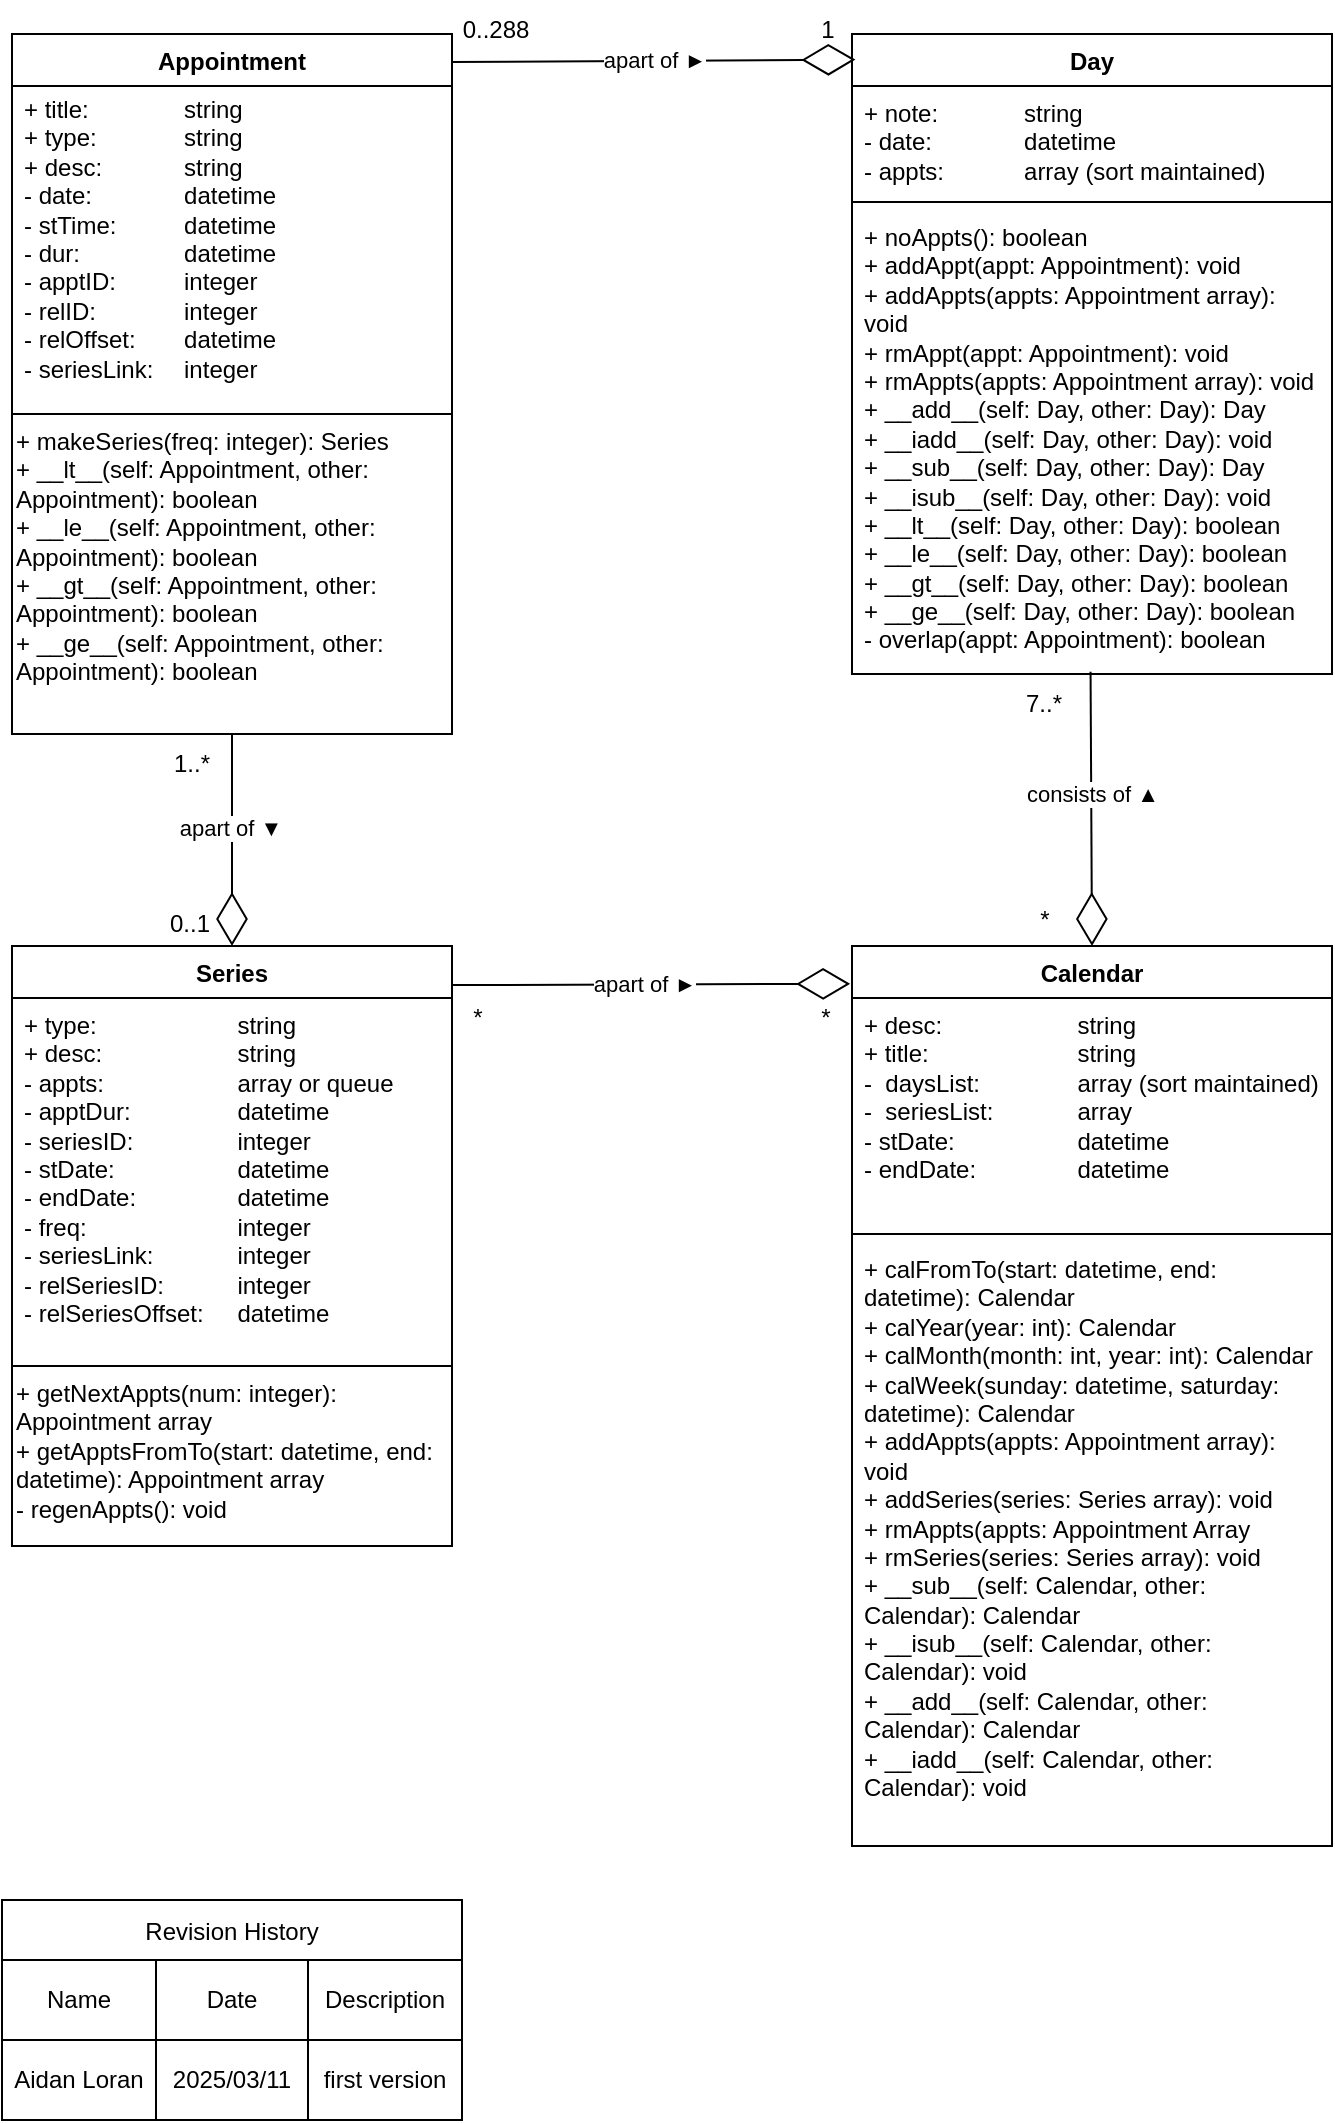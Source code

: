 <mxfile version="26.0.16">
  <diagram id="C5RBs43oDa-KdzZeNtuy" name="Page-1">
    <mxGraphModel dx="1615" dy="955" grid="1" gridSize="10" guides="1" tooltips="1" connect="1" arrows="1" fold="1" page="1" pageScale="1" pageWidth="827" pageHeight="1169" math="0" shadow="0">
      <root>
        <mxCell id="WIyWlLk6GJQsqaUBKTNV-0" />
        <mxCell id="WIyWlLk6GJQsqaUBKTNV-1" parent="WIyWlLk6GJQsqaUBKTNV-0" />
        <mxCell id="hazGoutIB72WtJDgxhAB-0" value="Calendar" style="swimlane;fontStyle=1;align=center;verticalAlign=top;childLayout=stackLayout;horizontal=1;startSize=26;horizontalStack=0;resizeParent=1;resizeParentMax=0;resizeLast=0;collapsible=1;marginBottom=0;whiteSpace=wrap;html=1;" parent="WIyWlLk6GJQsqaUBKTNV-1" vertex="1">
          <mxGeometry x="504" y="513" width="240" height="450" as="geometry" />
        </mxCell>
        <mxCell id="hazGoutIB72WtJDgxhAB-1" value="&lt;div&gt;&lt;div&gt;&lt;span style=&quot;background-color: transparent; color: light-dark(rgb(0, 0, 0), rgb(255, 255, 255));&quot;&gt;+ desc:&amp;nbsp;&lt;/span&gt;&lt;span style=&quot;background-color: transparent; color: light-dark(rgb(0, 0, 0), rgb(255, 255, 255)); white-space: pre;&quot;&gt;&#x9;&lt;/span&gt;&lt;span style=&quot;background-color: transparent; color: light-dark(rgb(0, 0, 0), rgb(255, 255, 255)); white-space: pre;&quot;&gt;&#x9;&lt;/span&gt;&lt;span style=&quot;background-color: transparent; color: light-dark(rgb(0, 0, 0), rgb(255, 255, 255)); white-space: pre;&quot;&gt;&#x9;&lt;/span&gt;&lt;span style=&quot;background-color: transparent; color: light-dark(rgb(0, 0, 0), rgb(255, 255, 255));&quot;&gt;string&lt;/span&gt;&lt;/div&gt;&lt;div&gt;&lt;span style=&quot;background-color: transparent; color: light-dark(rgb(0, 0, 0), rgb(255, 255, 255));&quot;&gt;+ title:&amp;nbsp;&lt;span style=&quot;white-space: pre;&quot;&gt;&#x9;&lt;/span&gt;&lt;span style=&quot;white-space: pre;&quot;&gt;&#x9;&lt;/span&gt;&lt;span style=&quot;white-space: pre;&quot;&gt;&#x9;&lt;/span&gt;string&lt;/span&gt;&lt;/div&gt;&lt;/div&gt;&lt;div&gt;&lt;span style=&quot;background-color: transparent; color: light-dark(rgb(0, 0, 0), rgb(255, 255, 255));&quot;&gt;-&amp;nbsp; daysList:&amp;nbsp;&lt;span style=&quot;white-space: pre;&quot;&gt;&#x9;&lt;/span&gt;&lt;span style=&quot;white-space: pre;&quot;&gt;&#x9;&lt;/span&gt;array (sort maintained)&lt;/span&gt;&lt;/div&gt;&lt;div&gt;-&amp;nbsp; seriesList:&lt;span style=&quot;white-space: pre;&quot;&gt;&#x9;&lt;span style=&quot;white-space: pre;&quot;&gt;&#x9;&lt;/span&gt;array&lt;/span&gt;&lt;/div&gt;&lt;div&gt;&lt;span style=&quot;background-color: transparent; color: light-dark(rgb(0, 0, 0), rgb(255, 255, 255));&quot;&gt;- stDate:&amp;nbsp;&lt;span style=&quot;white-space: pre;&quot;&gt;&#x9;&lt;/span&gt;&lt;span style=&quot;white-space: pre;&quot;&gt;&#x9;&lt;span style=&quot;white-space: pre;&quot;&gt;&#x9;&lt;/span&gt;&lt;/span&gt;datetime&lt;/span&gt;&lt;/div&gt;&lt;div&gt;&lt;span style=&quot;background-color: transparent; color: light-dark(rgb(0, 0, 0), rgb(255, 255, 255));&quot;&gt;- endDate:&amp;nbsp;&lt;span style=&quot;white-space: pre;&quot;&gt;&#x9;&lt;/span&gt;&lt;span style=&quot;white-space: pre;&quot;&gt;&#x9;&lt;/span&gt;datetime&lt;/span&gt;&lt;/div&gt;" style="text;strokeColor=none;fillColor=none;align=left;verticalAlign=top;spacingLeft=4;spacingRight=4;overflow=hidden;rotatable=0;points=[[0,0.5],[1,0.5]];portConstraint=eastwest;whiteSpace=wrap;html=1;" parent="hazGoutIB72WtJDgxhAB-0" vertex="1">
          <mxGeometry y="26" width="240" height="114" as="geometry" />
        </mxCell>
        <mxCell id="hazGoutIB72WtJDgxhAB-2" value="" style="line;strokeWidth=1;fillColor=none;align=left;verticalAlign=middle;spacingTop=-1;spacingLeft=3;spacingRight=3;rotatable=0;labelPosition=right;points=[];portConstraint=eastwest;strokeColor=inherit;" parent="hazGoutIB72WtJDgxhAB-0" vertex="1">
          <mxGeometry y="140" width="240" height="8" as="geometry" />
        </mxCell>
        <mxCell id="hazGoutIB72WtJDgxhAB-3" value="&lt;div&gt;&lt;div&gt;+ calFromTo(start: datetime, end: datetime): Calendar&lt;/div&gt;&lt;div&gt;+ calYear(year: int): Calendar&lt;/div&gt;&lt;div&gt;+ calMonth(month: int, year: int): Calendar&lt;/div&gt;&lt;div&gt;+ calWeek(sunday: datetime, saturday: datetime): Calendar&lt;/div&gt;&lt;div&gt;+ addAppts(appts: Appointment array): void&lt;/div&gt;&lt;/div&gt;&lt;div&gt;+ addSeries(series: Series array): void&lt;/div&gt;&lt;div&gt;+ rmAppts(appts: Appointment Array&lt;/div&gt;&lt;div&gt;+ rmSeries(series: Series array): void&lt;/div&gt;&lt;div&gt;+ __sub__(self: Calendar, other: Calendar): Calendar&lt;/div&gt;&lt;div&gt;+ __isub__&lt;span style=&quot;background-color: transparent; color: light-dark(rgb(0, 0, 0), rgb(255, 255, 255));&quot;&gt;(self: Calendar, other: Calendar): void&lt;/span&gt;&lt;/div&gt;&lt;div&gt;+ __add__&lt;span style=&quot;background-color: transparent; color: light-dark(rgb(0, 0, 0), rgb(255, 255, 255));&quot;&gt;(self: Calendar, other: Calendar): Calendar&lt;/span&gt;&lt;/div&gt;&lt;div&gt;+ __iadd__&lt;span style=&quot;background-color: transparent; color: light-dark(rgb(0, 0, 0), rgb(255, 255, 255));&quot;&gt;(self: Calendar, other: Calendar): void&lt;/span&gt;&lt;/div&gt;" style="text;strokeColor=none;fillColor=none;align=left;verticalAlign=top;spacingLeft=4;spacingRight=4;overflow=hidden;rotatable=0;points=[[0,0.5],[1,0.5]];portConstraint=eastwest;whiteSpace=wrap;html=1;" parent="hazGoutIB72WtJDgxhAB-0" vertex="1">
          <mxGeometry y="148" width="240" height="302" as="geometry" />
        </mxCell>
        <mxCell id="PW92P8wFEX5hScogEzOf-4" value="" style="group" parent="WIyWlLk6GJQsqaUBKTNV-1" vertex="1" connectable="0">
          <mxGeometry x="84" y="513" width="220" height="300" as="geometry" />
        </mxCell>
        <mxCell id="eQTQoJFjxL5mTAvhr5OX-4" value="Series" style="swimlane;fontStyle=1;align=center;verticalAlign=top;childLayout=stackLayout;horizontal=1;startSize=26;horizontalStack=0;resizeParent=1;resizeParentMax=0;resizeLast=0;collapsible=1;marginBottom=0;whiteSpace=wrap;html=1;movable=1;resizable=1;rotatable=1;deletable=1;editable=1;locked=0;connectable=1;" parent="PW92P8wFEX5hScogEzOf-4" vertex="1">
          <mxGeometry width="220" height="210" as="geometry" />
        </mxCell>
        <mxCell id="eQTQoJFjxL5mTAvhr5OX-5" value="&lt;div&gt;+ type:&lt;span style=&quot;white-space: pre;&quot;&gt;&#x9;&lt;/span&gt;&lt;span style=&quot;white-space: pre;&quot;&gt;&#x9;&lt;/span&gt;&lt;span style=&quot;white-space: pre;&quot;&gt;&#x9;&lt;/span&gt;string&lt;/div&gt;&lt;div&gt;+ desc:&lt;span style=&quot;white-space: pre;&quot;&gt;&#x9;&lt;/span&gt;&lt;span style=&quot;white-space: pre;&quot;&gt;&#x9;&lt;/span&gt;&lt;span style=&quot;white-space: pre;&quot;&gt;&#x9;&lt;/span&gt;string&lt;/div&gt;&lt;div&gt;- appts:&lt;span style=&quot;white-space: pre;&quot;&gt;&#x9;&lt;/span&gt;&lt;span style=&quot;white-space: pre;&quot;&gt;&#x9;&lt;span style=&quot;white-space: pre;&quot;&gt;&#x9;&lt;/span&gt;array or &lt;/span&gt;queue&amp;nbsp;&lt;/div&gt;&lt;div&gt;- apptDur:&lt;span style=&quot;white-space: pre;&quot;&gt;&#x9;&lt;/span&gt;&lt;span style=&quot;white-space: pre;&quot;&gt;&#x9;&lt;/span&gt;datetime&lt;/div&gt;&lt;div&gt;- seriesID:&amp;nbsp;&lt;span style=&quot;white-space: pre;&quot;&gt;&#x9;&lt;/span&gt;&lt;span style=&quot;white-space: pre;&quot;&gt;&#x9;&lt;/span&gt;integer&lt;/div&gt;- stDate: &lt;span style=&quot;white-space: pre;&quot;&gt;&#x9;&lt;span style=&quot;white-space: pre;&quot;&gt;&#x9;&lt;span style=&quot;white-space: pre;&quot;&gt;&#x9;&lt;/span&gt;&lt;/span&gt;&lt;/span&gt;datetime&lt;div&gt;- endDate: &lt;span style=&quot;white-space: pre;&quot;&gt;&#x9;&lt;span style=&quot;white-space: pre;&quot;&gt;&#x9;&lt;/span&gt;&lt;/span&gt;datetime&lt;/div&gt;&lt;div&gt;- freq: &lt;span style=&quot;white-space: pre;&quot;&gt;&#x9;&lt;span style=&quot;white-space: pre;&quot;&gt;&#x9;&lt;span style=&quot;white-space: pre;&quot;&gt;&#x9;&lt;/span&gt;&lt;/span&gt;&lt;/span&gt;integer&lt;/div&gt;&lt;div&gt;- seriesLink:&amp;nbsp;&lt;span style=&quot;white-space: pre;&quot;&gt;&#x9;&lt;span style=&quot;white-space: pre;&quot;&gt;&#x9;&lt;/span&gt;&lt;/span&gt;integer&lt;/div&gt;&lt;div&gt;- relSeriesID:&lt;span style=&quot;white-space: pre;&quot;&gt;&#x9;&lt;span style=&quot;white-space: pre;&quot;&gt;&#x9;&lt;/span&gt;&lt;/span&gt;integer&lt;/div&gt;&lt;div&gt;- relSeriesOffset:&lt;span style=&quot;white-space: pre;&quot;&gt;&#x9;&lt;/span&gt;datetime&lt;/div&gt;&lt;div&gt;&lt;br&gt;&lt;/div&gt;" style="text;strokeColor=none;fillColor=none;align=left;verticalAlign=top;spacingLeft=4;spacingRight=4;overflow=hidden;rotatable=0;points=[[0,0.5],[1,0.5]];portConstraint=eastwest;whiteSpace=wrap;html=1;" parent="eQTQoJFjxL5mTAvhr5OX-4" vertex="1">
          <mxGeometry y="26" width="220" height="184" as="geometry" />
        </mxCell>
        <mxCell id="PW92P8wFEX5hScogEzOf-3" value="&lt;div&gt;+ getNextAppts(num: integer): Appointment array&lt;/div&gt;&lt;div&gt;+ getApptsFromTo(start: datetime, end: datetime): Appointment array&lt;/div&gt;&lt;div&gt;- regenAppts(): void&lt;div&gt;&amp;nbsp;&lt;/div&gt;&lt;/div&gt;" style="rounded=0;whiteSpace=wrap;html=1;fillColor=none;align=left;verticalAlign=top;container=0;" parent="PW92P8wFEX5hScogEzOf-4" vertex="1">
          <mxGeometry y="210" width="220" height="90" as="geometry" />
        </mxCell>
        <mxCell id="PW92P8wFEX5hScogEzOf-15" value="Day" style="swimlane;fontStyle=1;align=center;verticalAlign=top;childLayout=stackLayout;horizontal=1;startSize=26;horizontalStack=0;resizeParent=1;resizeParentMax=0;resizeLast=0;collapsible=1;marginBottom=0;whiteSpace=wrap;html=1;" parent="WIyWlLk6GJQsqaUBKTNV-1" vertex="1">
          <mxGeometry x="504" y="57" width="240" height="320" as="geometry" />
        </mxCell>
        <mxCell id="PW92P8wFEX5hScogEzOf-16" value="&lt;div&gt;&lt;span style=&quot;background-color: transparent; color: light-dark(rgb(0, 0, 0), rgb(255, 255, 255));&quot;&gt;+ note:&lt;span style=&quot;white-space: pre;&quot;&gt;&#x9;&lt;/span&gt;&lt;span style=&quot;white-space: pre;&quot;&gt;&#x9;&lt;/span&gt;string&lt;/span&gt;&lt;/div&gt;&lt;div&gt;&lt;span style=&quot;background-color: transparent; color: light-dark(rgb(0, 0, 0), rgb(255, 255, 255));&quot;&gt;- date:&amp;nbsp;&lt;/span&gt;&lt;span style=&quot;background-color: transparent; color: light-dark(rgb(0, 0, 0), rgb(255, 255, 255)); white-space: pre;&quot;&gt;&#x9;&lt;/span&gt;&lt;span style=&quot;background-color: transparent; color: light-dark(rgb(0, 0, 0), rgb(255, 255, 255)); white-space: pre;&quot;&gt;&#x9;&lt;/span&gt;&lt;span style=&quot;background-color: transparent; color: light-dark(rgb(0, 0, 0), rgb(255, 255, 255));&quot;&gt;datetime&lt;/span&gt;&lt;/div&gt;&lt;div&gt;- appts:&amp;nbsp;&lt;span style=&quot;white-space: pre;&quot;&gt;&#x9;&lt;/span&gt;&lt;span style=&quot;white-space: pre;&quot;&gt;&#x9;&lt;/span&gt;array (sort maintained)&lt;/div&gt;" style="text;strokeColor=none;fillColor=none;align=left;verticalAlign=top;spacingLeft=4;spacingRight=4;overflow=hidden;rotatable=0;points=[[0,0.5],[1,0.5]];portConstraint=eastwest;whiteSpace=wrap;html=1;" parent="PW92P8wFEX5hScogEzOf-15" vertex="1">
          <mxGeometry y="26" width="240" height="54" as="geometry" />
        </mxCell>
        <mxCell id="PW92P8wFEX5hScogEzOf-17" value="" style="line;strokeWidth=1;fillColor=none;align=left;verticalAlign=middle;spacingTop=-1;spacingLeft=3;spacingRight=3;rotatable=0;labelPosition=right;points=[];portConstraint=eastwest;strokeColor=inherit;" parent="PW92P8wFEX5hScogEzOf-15" vertex="1">
          <mxGeometry y="80" width="240" height="8" as="geometry" />
        </mxCell>
        <mxCell id="PW92P8wFEX5hScogEzOf-18" value="+ noAppts(): boolean&lt;div&gt;&lt;span style=&quot;background-color: transparent; color: light-dark(rgb(0, 0, 0), rgb(255, 255, 255));&quot;&gt;+ addAppt(appt: Appointment): void&lt;/span&gt;&lt;/div&gt;&lt;div&gt;&lt;span style=&quot;background-color: transparent; color: light-dark(rgb(0, 0, 0), rgb(255, 255, 255));&quot;&gt;+ addAppts(appts: Appointment array): void&lt;/span&gt;&lt;/div&gt;&lt;div&gt;&lt;span style=&quot;background-color: transparent; color: light-dark(rgb(0, 0, 0), rgb(255, 255, 255));&quot;&gt;+ rmAppt(appt: Appointment): void&lt;/span&gt;&lt;/div&gt;&lt;div&gt;+ rmAppts(appts: Appointment array): void&lt;/div&gt;&lt;div&gt;+ __add__(self: Day, other: Day): Day&lt;/div&gt;&lt;div&gt;+ __iadd__&lt;span style=&quot;background-color: transparent; color: light-dark(rgb(0, 0, 0), rgb(255, 255, 255));&quot;&gt;(self: Day, other: Day): void&lt;/span&gt;&lt;/div&gt;&lt;div&gt;+ __sub__&lt;span style=&quot;background-color: transparent; color: light-dark(rgb(0, 0, 0), rgb(255, 255, 255));&quot;&gt;(self: Day, other: Day): Day&lt;/span&gt;&lt;/div&gt;&lt;div&gt;+ __isub__&lt;span style=&quot;background-color: transparent; color: light-dark(rgb(0, 0, 0), rgb(255, 255, 255));&quot;&gt;(self: Day, other: Day): void&lt;/span&gt;&lt;/div&gt;&lt;div&gt;&lt;span style=&quot;background-color: transparent; color: light-dark(rgb(0, 0, 0), rgb(255, 255, 255));&quot;&gt;+ __lt__(self: Day, other: Day): boolean&lt;/span&gt;&lt;/div&gt;&lt;div&gt;&lt;span style=&quot;background-color: transparent; color: light-dark(rgb(0, 0, 0), rgb(255, 255, 255));&quot;&gt;+ __le__&lt;/span&gt;&lt;span style=&quot;background-color: transparent; color: light-dark(rgb(0, 0, 0), rgb(255, 255, 255));&quot;&gt;(self: Day, other: Day): boolean&lt;/span&gt;&lt;/div&gt;&lt;div&gt;&lt;span style=&quot;background-color: transparent; color: light-dark(rgb(0, 0, 0), rgb(255, 255, 255));&quot;&gt;+ __gt__&lt;/span&gt;&lt;span style=&quot;background-color: transparent; color: light-dark(rgb(0, 0, 0), rgb(255, 255, 255));&quot;&gt;(self: Day, other: Day): boolean&lt;/span&gt;&lt;/div&gt;&lt;div&gt;&lt;span style=&quot;background-color: transparent; color: light-dark(rgb(0, 0, 0), rgb(255, 255, 255));&quot;&gt;+ __ge__&lt;/span&gt;&lt;span style=&quot;background-color: transparent; color: light-dark(rgb(0, 0, 0), rgb(255, 255, 255));&quot;&gt;(self: Day, other: Day): boolean&lt;/span&gt;&lt;/div&gt;&lt;div&gt;&lt;span style=&quot;background-color: transparent; color: light-dark(rgb(0, 0, 0), rgb(255, 255, 255));&quot;&gt;- overlap(appt: Appointment): boolean&lt;/span&gt;&lt;/div&gt;" style="text;strokeColor=none;fillColor=none;align=left;verticalAlign=top;spacingLeft=4;spacingRight=4;overflow=hidden;rotatable=0;points=[[0,0.5],[1,0.5]];portConstraint=eastwest;whiteSpace=wrap;html=1;" parent="PW92P8wFEX5hScogEzOf-15" vertex="1">
          <mxGeometry y="88" width="240" height="232" as="geometry" />
        </mxCell>
        <mxCell id="PW92P8wFEX5hScogEzOf-20" value="*" style="text;html=1;align=center;verticalAlign=middle;whiteSpace=wrap;rounded=0;container=0;" parent="WIyWlLk6GJQsqaUBKTNV-1" vertex="1" collapsed="1">
          <mxGeometry x="287" y="534" width="60" height="30" as="geometry">
            <mxRectangle x="315" y="418" width="60" height="30" as="alternateBounds" />
          </mxGeometry>
        </mxCell>
        <mxCell id="PW92P8wFEX5hScogEzOf-19" value="" style="endArrow=diamondThin;endFill=0;endSize=24;html=1;rounded=0;entryX=-0.004;entryY=0.042;entryDx=0;entryDy=0;entryPerimeter=0;exitX=1;exitY=0.093;exitDx=0;exitDy=0;exitPerimeter=0;" parent="WIyWlLk6GJQsqaUBKTNV-1" source="eQTQoJFjxL5mTAvhr5OX-4" target="hazGoutIB72WtJDgxhAB-0" edge="1">
          <mxGeometry width="160" relative="1" as="geometry">
            <mxPoint x="304" y="533" as="sourcePoint" />
            <mxPoint x="488" y="527" as="targetPoint" />
          </mxGeometry>
        </mxCell>
        <mxCell id="PW92P8wFEX5hScogEzOf-38" value="apart of&amp;nbsp;►" style="edgeLabel;html=1;align=center;verticalAlign=middle;resizable=0;points=[];" parent="PW92P8wFEX5hScogEzOf-19" vertex="1" connectable="0">
          <mxGeometry x="-0.036" relative="1" as="geometry">
            <mxPoint as="offset" />
          </mxGeometry>
        </mxCell>
        <mxCell id="PW92P8wFEX5hScogEzOf-22" value="*" style="text;html=1;align=center;verticalAlign=middle;whiteSpace=wrap;rounded=0;" parent="WIyWlLk6GJQsqaUBKTNV-1" vertex="1">
          <mxGeometry x="461" y="534" width="60" height="30" as="geometry" />
        </mxCell>
        <mxCell id="PW92P8wFEX5hScogEzOf-30" value="" style="endArrow=diamondThin;endFill=0;endSize=24;html=1;rounded=0;entryX=0.5;entryY=0;entryDx=0;entryDy=0;exitX=0.5;exitY=1;exitDx=0;exitDy=0;" parent="WIyWlLk6GJQsqaUBKTNV-1" source="PW92P8wFEX5hScogEzOf-2" target="eQTQoJFjxL5mTAvhr5OX-4" edge="1">
          <mxGeometry width="160" relative="1" as="geometry">
            <mxPoint x="204" y="447" as="sourcePoint" />
            <mxPoint x="403" y="447" as="targetPoint" />
          </mxGeometry>
        </mxCell>
        <mxCell id="PW92P8wFEX5hScogEzOf-40" value="apart of ▼" style="edgeLabel;html=1;align=center;verticalAlign=middle;resizable=0;points=[];" parent="PW92P8wFEX5hScogEzOf-30" vertex="1" connectable="0">
          <mxGeometry x="-0.127" y="-1" relative="1" as="geometry">
            <mxPoint as="offset" />
          </mxGeometry>
        </mxCell>
        <mxCell id="PW92P8wFEX5hScogEzOf-31" value="" style="endArrow=diamondThin;endFill=0;endSize=24;html=1;rounded=0;entryX=0.007;entryY=0.04;entryDx=0;entryDy=0;exitX=0.996;exitY=0.074;exitDx=0;exitDy=0;exitPerimeter=0;entryPerimeter=0;" parent="WIyWlLk6GJQsqaUBKTNV-1" source="eQTQoJFjxL5mTAvhr5OX-0" target="PW92P8wFEX5hScogEzOf-15" edge="1">
          <mxGeometry width="160" relative="1" as="geometry">
            <mxPoint x="404" y="97" as="sourcePoint" />
            <mxPoint x="404" y="207" as="targetPoint" />
          </mxGeometry>
        </mxCell>
        <mxCell id="PW92P8wFEX5hScogEzOf-32" value="" style="endArrow=diamondThin;endFill=0;endSize=24;html=1;rounded=0;entryX=0.5;entryY=0;entryDx=0;entryDy=0;exitX=0.497;exitY=0.995;exitDx=0;exitDy=0;exitPerimeter=0;" parent="WIyWlLk6GJQsqaUBKTNV-1" source="PW92P8wFEX5hScogEzOf-18" target="hazGoutIB72WtJDgxhAB-0" edge="1">
          <mxGeometry width="160" relative="1" as="geometry">
            <mxPoint x="597" y="387" as="sourcePoint" />
            <mxPoint x="598.5" y="277" as="targetPoint" />
          </mxGeometry>
        </mxCell>
        <mxCell id="PW92P8wFEX5hScogEzOf-41" value="consists of&amp;nbsp;▲" style="edgeLabel;html=1;align=center;verticalAlign=middle;resizable=0;points=[];" parent="PW92P8wFEX5hScogEzOf-32" vertex="1" connectable="0">
          <mxGeometry x="-0.377" y="2" relative="1" as="geometry">
            <mxPoint x="-2" y="18" as="offset" />
          </mxGeometry>
        </mxCell>
        <mxCell id="PW92P8wFEX5hScogEzOf-34" value="0..1" style="text;html=1;align=center;verticalAlign=middle;whiteSpace=wrap;rounded=0;" parent="WIyWlLk6GJQsqaUBKTNV-1" vertex="1">
          <mxGeometry x="143" y="487" width="60" height="30" as="geometry" />
        </mxCell>
        <mxCell id="PW92P8wFEX5hScogEzOf-42" value="apart of&amp;nbsp;►" style="edgeLabel;html=1;align=center;verticalAlign=middle;resizable=0;points=[];" parent="WIyWlLk6GJQsqaUBKTNV-1" vertex="1" connectable="0">
          <mxGeometry x="405.0" y="70.003" as="geometry" />
        </mxCell>
        <mxCell id="PW92P8wFEX5hScogEzOf-43" value="1" style="text;html=1;align=center;verticalAlign=middle;whiteSpace=wrap;rounded=0;" parent="WIyWlLk6GJQsqaUBKTNV-1" vertex="1">
          <mxGeometry x="462" y="40" width="60" height="30" as="geometry" />
        </mxCell>
        <mxCell id="PW92P8wFEX5hScogEzOf-44" value="0..288" style="text;html=1;align=center;verticalAlign=middle;whiteSpace=wrap;rounded=0;" parent="WIyWlLk6GJQsqaUBKTNV-1" vertex="1">
          <mxGeometry x="266" y="40" width="120" height="30" as="geometry" />
        </mxCell>
        <mxCell id="PW92P8wFEX5hScogEzOf-45" value="7..*" style="text;html=1;align=center;verticalAlign=middle;whiteSpace=wrap;rounded=0;" parent="WIyWlLk6GJQsqaUBKTNV-1" vertex="1">
          <mxGeometry x="570" y="377" width="60" height="30" as="geometry" />
        </mxCell>
        <mxCell id="PW92P8wFEX5hScogEzOf-46" value="*" style="text;html=1;align=center;verticalAlign=middle;resizable=0;points=[];autosize=1;strokeColor=none;fillColor=none;" parent="WIyWlLk6GJQsqaUBKTNV-1" vertex="1">
          <mxGeometry x="585" y="485" width="30" height="30" as="geometry" />
        </mxCell>
        <mxCell id="eQTQoJFjxL5mTAvhr5OX-0" value="Appointment" style="swimlane;fontStyle=1;align=center;verticalAlign=top;childLayout=stackLayout;horizontal=1;startSize=26;horizontalStack=0;resizeParent=1;resizeParentMax=0;resizeLast=0;collapsible=1;marginBottom=0;whiteSpace=wrap;html=1;container=0;" parent="WIyWlLk6GJQsqaUBKTNV-1" vertex="1">
          <mxGeometry x="84" y="57" width="220" height="190" as="geometry" />
        </mxCell>
        <mxCell id="eQTQoJFjxL5mTAvhr5OX-1" value="&lt;div&gt;+ title: &lt;span style=&quot;white-space: pre;&quot;&gt;&#x9;&lt;/span&gt;&lt;span style=&quot;white-space: pre;&quot;&gt;&lt;span style=&quot;white-space: pre;&quot;&gt;&#x9;&lt;/span&gt;&lt;/span&gt;string&lt;/div&gt;&lt;div&gt;+ type: &lt;span style=&quot;white-space: pre;&quot;&gt;&#x9;&lt;/span&gt;&lt;span style=&quot;white-space: pre;&quot;&gt;&lt;span style=&quot;white-space: pre;&quot;&gt;&#x9;&lt;/span&gt;&lt;/span&gt;string&lt;/div&gt;&lt;div&gt;+ desc: &lt;span style=&quot;white-space: pre;&quot;&gt;&#x9;&lt;/span&gt;&lt;span style=&quot;white-space: pre;&quot;&gt;&lt;span style=&quot;white-space: pre;&quot;&gt;&#x9;&lt;/span&gt;&lt;/span&gt;string&lt;/div&gt;&lt;div&gt;- date: &lt;span style=&quot;white-space: pre;&quot;&gt;&#x9;&lt;/span&gt;&lt;span style=&quot;white-space: pre;&quot;&gt;&lt;span style=&quot;white-space: pre;&quot;&gt;&#x9;&lt;/span&gt;&lt;/span&gt;datetime&lt;/div&gt;&lt;div&gt;- stTime: &lt;span style=&quot;white-space: pre;&quot;&gt;&#x9;&lt;span style=&quot;white-space: pre;&quot;&gt;&lt;span style=&quot;white-space: pre;&quot;&gt;&#x9;&lt;/span&gt;&lt;/span&gt;&lt;/span&gt;datetime&lt;/div&gt;&lt;div&gt;- dur: &lt;span style=&quot;white-space: pre;&quot;&gt;&#x9;&lt;/span&gt;&lt;span style=&quot;white-space: pre;&quot;&gt;&lt;span style=&quot;white-space: pre;&quot;&gt;&#x9;&lt;/span&gt;&lt;/span&gt;datetime&lt;/div&gt;&lt;div&gt;- apptID: &lt;span style=&quot;white-space: pre;&quot;&gt;&#x9;&lt;/span&gt;&lt;span style=&quot;white-space: pre;&quot;&gt;&#x9;&lt;/span&gt;integer&lt;/div&gt;&lt;div&gt;- relID: &lt;span style=&quot;white-space: pre;&quot;&gt;&#x9;&lt;span style=&quot;white-space: pre;&quot;&gt;&#x9;&lt;/span&gt;&lt;/span&gt;integer&lt;/div&gt;&lt;div&gt;- relOffset:&lt;span style=&quot;white-space: pre;&quot;&gt;&#x9;&lt;/span&gt;datetime&lt;/div&gt;&lt;div&gt;- seriesLink:&lt;span style=&quot;white-space: pre;&quot;&gt;&#x9;&lt;/span&gt;integer&lt;/div&gt;" style="text;strokeColor=none;fillColor=none;align=left;verticalAlign=top;spacingLeft=4;spacingRight=4;overflow=hidden;rotatable=0;points=[[0,0.5],[1,0.5]];portConstraint=eastwest;whiteSpace=wrap;html=1;" parent="WIyWlLk6GJQsqaUBKTNV-1" vertex="1">
          <mxGeometry x="84" y="80.524" width="220" height="166.476" as="geometry" />
        </mxCell>
        <mxCell id="PW92P8wFEX5hScogEzOf-2" value="+ makeSeries(freq: integer): Series&amp;nbsp;&lt;div&gt;+ __lt__(self: Appointment, other: Appointment): boolean&lt;/div&gt;&lt;div&gt;+ __le__(self: Appointment, other: Appointment): boolean&lt;/div&gt;&lt;div&gt;+ __gt__&lt;span style=&quot;background-color: transparent; color: light-dark(rgb(0, 0, 0), rgb(255, 255, 255));&quot;&gt;(self: Appointment, other: Appointment): boolean&lt;/span&gt;&lt;/div&gt;&lt;div&gt;+ __ge__&lt;span style=&quot;background-color: transparent; color: light-dark(rgb(0, 0, 0), rgb(255, 255, 255));&quot;&gt;(self: Appointment, other: Appointment): boolean&lt;/span&gt;&lt;/div&gt;" style="rounded=0;whiteSpace=wrap;html=1;fillColor=none;align=left;verticalAlign=top;" parent="WIyWlLk6GJQsqaUBKTNV-1" vertex="1">
          <mxGeometry x="84" y="247" width="220" height="160" as="geometry" />
        </mxCell>
        <mxCell id="PW92P8wFEX5hScogEzOf-33" value="1..*" style="text;html=1;align=center;verticalAlign=middle;whiteSpace=wrap;rounded=0;" parent="WIyWlLk6GJQsqaUBKTNV-1" vertex="1">
          <mxGeometry x="144" y="407" width="60" height="30" as="geometry" />
        </mxCell>
        <mxCell id="PW92P8wFEX5hScogEzOf-59" value="Revision History" style="shape=table;startSize=30;container=1;collapsible=0;childLayout=tableLayout;" parent="WIyWlLk6GJQsqaUBKTNV-1" vertex="1">
          <mxGeometry x="79" y="990" width="230" height="110" as="geometry" />
        </mxCell>
        <mxCell id="PW92P8wFEX5hScogEzOf-60" value="" style="shape=tableRow;horizontal=0;startSize=0;swimlaneHead=0;swimlaneBody=0;strokeColor=inherit;top=0;left=0;bottom=0;right=0;collapsible=0;dropTarget=0;fillColor=none;points=[[0,0.5],[1,0.5]];portConstraint=eastwest;" parent="PW92P8wFEX5hScogEzOf-59" vertex="1">
          <mxGeometry y="30" width="230" height="40" as="geometry" />
        </mxCell>
        <mxCell id="PW92P8wFEX5hScogEzOf-61" value="Name" style="shape=partialRectangle;html=1;whiteSpace=wrap;connectable=0;strokeColor=inherit;overflow=hidden;fillColor=none;top=0;left=0;bottom=0;right=0;pointerEvents=1;" parent="PW92P8wFEX5hScogEzOf-60" vertex="1">
          <mxGeometry width="77" height="40" as="geometry">
            <mxRectangle width="77" height="40" as="alternateBounds" />
          </mxGeometry>
        </mxCell>
        <mxCell id="PW92P8wFEX5hScogEzOf-62" value="Date" style="shape=partialRectangle;html=1;whiteSpace=wrap;connectable=0;strokeColor=inherit;overflow=hidden;fillColor=none;top=0;left=0;bottom=0;right=0;pointerEvents=1;" parent="PW92P8wFEX5hScogEzOf-60" vertex="1">
          <mxGeometry x="77" width="76" height="40" as="geometry">
            <mxRectangle width="76" height="40" as="alternateBounds" />
          </mxGeometry>
        </mxCell>
        <mxCell id="PW92P8wFEX5hScogEzOf-63" value="Description" style="shape=partialRectangle;html=1;whiteSpace=wrap;connectable=0;strokeColor=inherit;overflow=hidden;fillColor=none;top=0;left=0;bottom=0;right=0;pointerEvents=1;" parent="PW92P8wFEX5hScogEzOf-60" vertex="1">
          <mxGeometry x="153" width="77" height="40" as="geometry">
            <mxRectangle width="77" height="40" as="alternateBounds" />
          </mxGeometry>
        </mxCell>
        <mxCell id="PW92P8wFEX5hScogEzOf-64" value="" style="shape=tableRow;horizontal=0;startSize=0;swimlaneHead=0;swimlaneBody=0;strokeColor=inherit;top=0;left=0;bottom=0;right=0;collapsible=0;dropTarget=0;fillColor=none;points=[[0,0.5],[1,0.5]];portConstraint=eastwest;" parent="PW92P8wFEX5hScogEzOf-59" vertex="1">
          <mxGeometry y="70" width="230" height="40" as="geometry" />
        </mxCell>
        <mxCell id="PW92P8wFEX5hScogEzOf-65" value="Aidan Loran" style="shape=partialRectangle;html=1;whiteSpace=wrap;connectable=0;strokeColor=inherit;overflow=hidden;fillColor=none;top=0;left=0;bottom=0;right=0;pointerEvents=1;" parent="PW92P8wFEX5hScogEzOf-64" vertex="1">
          <mxGeometry width="77" height="40" as="geometry">
            <mxRectangle width="77" height="40" as="alternateBounds" />
          </mxGeometry>
        </mxCell>
        <mxCell id="PW92P8wFEX5hScogEzOf-66" value="2025/03/11" style="shape=partialRectangle;html=1;whiteSpace=wrap;connectable=0;strokeColor=inherit;overflow=hidden;fillColor=none;top=0;left=0;bottom=0;right=0;pointerEvents=1;" parent="PW92P8wFEX5hScogEzOf-64" vertex="1">
          <mxGeometry x="77" width="76" height="40" as="geometry">
            <mxRectangle width="76" height="40" as="alternateBounds" />
          </mxGeometry>
        </mxCell>
        <mxCell id="PW92P8wFEX5hScogEzOf-67" value="first version" style="shape=partialRectangle;html=1;whiteSpace=wrap;connectable=0;strokeColor=inherit;overflow=hidden;fillColor=none;top=0;left=0;bottom=0;right=0;pointerEvents=1;" parent="PW92P8wFEX5hScogEzOf-64" vertex="1">
          <mxGeometry x="153" width="77" height="40" as="geometry">
            <mxRectangle width="77" height="40" as="alternateBounds" />
          </mxGeometry>
        </mxCell>
      </root>
    </mxGraphModel>
  </diagram>
</mxfile>
